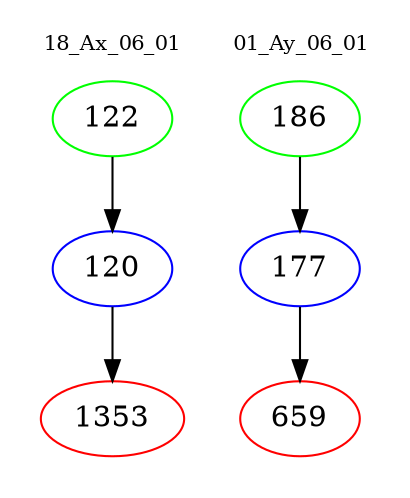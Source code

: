 digraph{
subgraph cluster_0 {
color = white
label = "18_Ax_06_01";
fontsize=10;
T0_122 [label="122", color="green"]
T0_122 -> T0_120 [color="black"]
T0_120 [label="120", color="blue"]
T0_120 -> T0_1353 [color="black"]
T0_1353 [label="1353", color="red"]
}
subgraph cluster_1 {
color = white
label = "01_Ay_06_01";
fontsize=10;
T1_186 [label="186", color="green"]
T1_186 -> T1_177 [color="black"]
T1_177 [label="177", color="blue"]
T1_177 -> T1_659 [color="black"]
T1_659 [label="659", color="red"]
}
}
